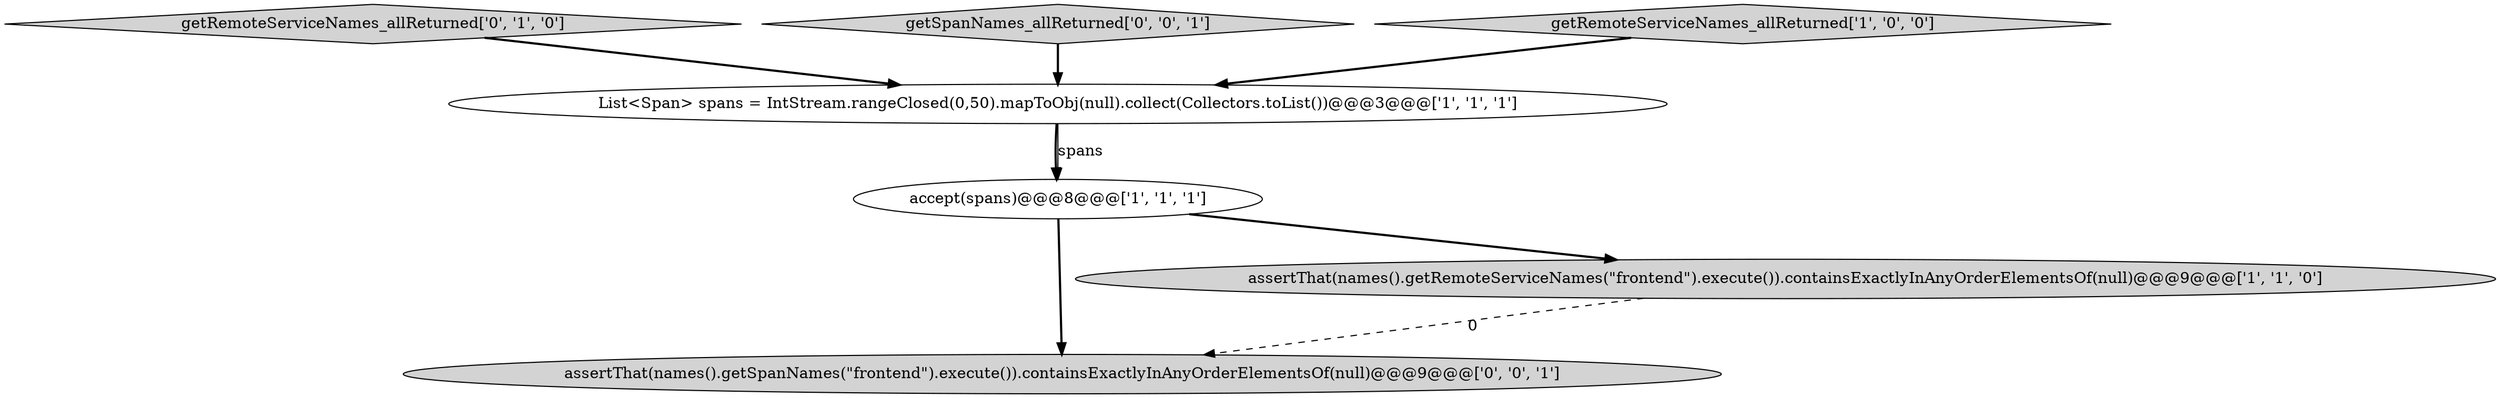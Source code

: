 digraph {
4 [style = filled, label = "getRemoteServiceNames_allReturned['0', '1', '0']", fillcolor = lightgray, shape = diamond image = "AAA0AAABBB2BBB"];
0 [style = filled, label = "accept(spans)@@@8@@@['1', '1', '1']", fillcolor = white, shape = ellipse image = "AAA0AAABBB1BBB"];
6 [style = filled, label = "getSpanNames_allReturned['0', '0', '1']", fillcolor = lightgray, shape = diamond image = "AAA0AAABBB3BBB"];
2 [style = filled, label = "List<Span> spans = IntStream.rangeClosed(0,50).mapToObj(null).collect(Collectors.toList())@@@3@@@['1', '1', '1']", fillcolor = white, shape = ellipse image = "AAA0AAABBB1BBB"];
3 [style = filled, label = "getRemoteServiceNames_allReturned['1', '0', '0']", fillcolor = lightgray, shape = diamond image = "AAA0AAABBB1BBB"];
5 [style = filled, label = "assertThat(names().getSpanNames(\"frontend\").execute()).containsExactlyInAnyOrderElementsOf(null)@@@9@@@['0', '0', '1']", fillcolor = lightgray, shape = ellipse image = "AAA0AAABBB3BBB"];
1 [style = filled, label = "assertThat(names().getRemoteServiceNames(\"frontend\").execute()).containsExactlyInAnyOrderElementsOf(null)@@@9@@@['1', '1', '0']", fillcolor = lightgray, shape = ellipse image = "AAA0AAABBB1BBB"];
2->0 [style = bold, label=""];
4->2 [style = bold, label=""];
1->5 [style = dashed, label="0"];
3->2 [style = bold, label=""];
0->1 [style = bold, label=""];
2->0 [style = solid, label="spans"];
0->5 [style = bold, label=""];
6->2 [style = bold, label=""];
}
